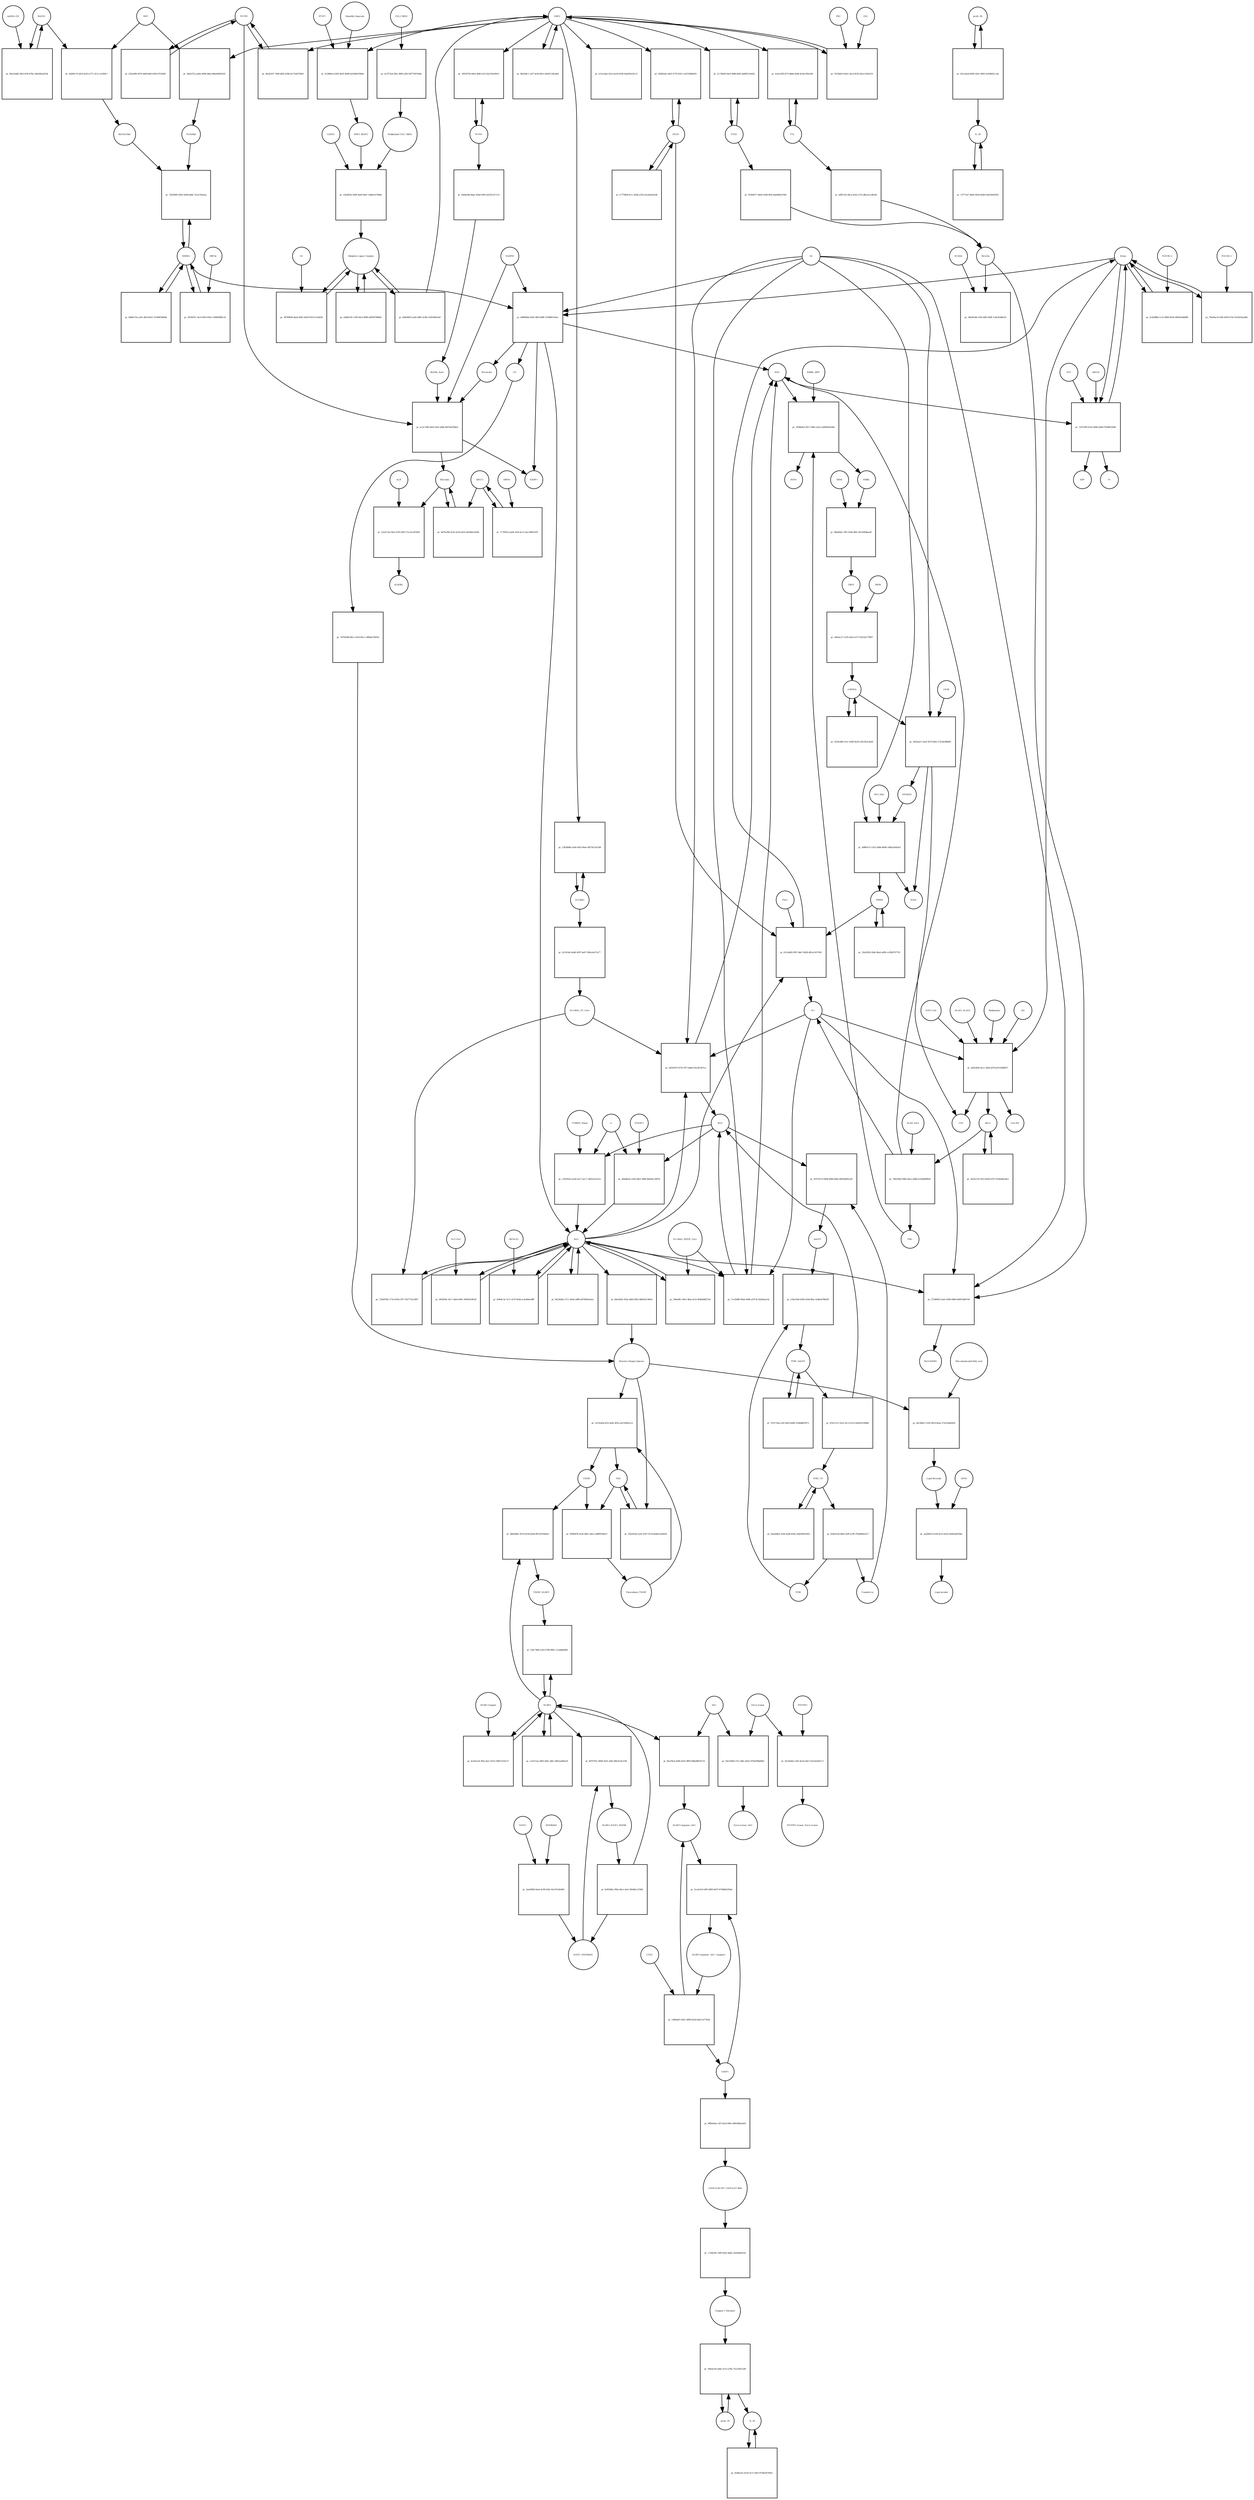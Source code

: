 strict digraph  {
Heme [annotation="urn_miriam_obo.chebi_CHEBI%3A30413", bipartite=0, cls="simple chemical", fontsize=4, label=Heme, shape=circle];
"pr_e88908da-6542-48f3-b98f-1530887e02ec" [annotation="", bipartite=1, cls=process, fontsize=4, label="pr_e88908da-6542-48f3-b98f-1530887e02ec", shape=square];
Biliverdin [annotation="urn_miriam_obo.chebi_CHEBI%3A17033", bipartite=0, cls="simple chemical", fontsize=4, label=Biliverdin, shape=circle];
HMOX1 [annotation="", bipartite=0, cls=macromolecule, fontsize=4, label=HMOX1, shape=circle];
O2 [annotation="urn_miriam_obo.chebi_CHEBI%3A15379", bipartite=0, cls="simple chemical", fontsize=4, label=O2, shape=circle];
NADPH [annotation="urn_miriam_obo.chebi_CHEBI%3A16474", bipartite=0, cls="simple chemical", fontsize=4, label=NADPH, shape=circle];
H2O [annotation="urn_miriam_obo.chebi_CHEBI%3A15377", bipartite=0, cls="simple chemical", fontsize=4, label=H2O, shape=circle];
"Fe2+" [annotation="urn_miriam_obo.chebi_CHEBI%3A29033", bipartite=0, cls="simple chemical", fontsize=4, label="Fe2+", shape=circle];
"NADP+" [annotation="urn_miriam_obo.chebi_CHEBI%3A18009", bipartite=0, cls="simple chemical", fontsize=4, label="NADP+", shape=circle];
CO [annotation="urn_miriam_obo.chebi_CHEBI%3A17245", bipartite=0, cls="simple chemical", fontsize=4, label=CO, shape=circle];
"pr_2c42d8bb-1c55-4849-8556-4f0b43edb886" [annotation="", bipartite=1, cls=process, fontsize=4, label="pr_2c42d8bb-1c55-4849-8556-4f0b43edb886", shape=square];
"FLVCR1-2" [annotation=urn_miriam_uniprot_Q9Y5Y0, bipartite=0, cls=macromolecule, fontsize=4, label="FLVCR1-2", shape=circle];
"pr_ac3c1596-0ab3-4aef-a8db-9f47be0204e4" [annotation="", bipartite=1, cls=process, fontsize=4, label="pr_ac3c1596-0ab3-4aef-a8db-9f47be0204e4", shape=square];
Bilirubin [annotation="urn_miriam_obo.chebi_CHEBI%3A16990", bipartite=0, cls="simple chemical", fontsize=4, label=Bilirubin, shape=circle];
BLVRB [annotation=urn_miriam_uniprot_P30043, bipartite=0, cls=macromolecule, fontsize=4, label=BLVRB, shape=circle];
"BLVRA_Zn2+" [annotation="urn_miriam_obo.chebi_CHEBI%3A29805|urn_miriam_uniprot_P53004", bipartite=0, cls=complex, fontsize=4, label="BLVRA_Zn2+", shape=circle];
"pr_bd79c966-fa7b-4c04-a816-a9f38d1e6266" [annotation="", bipartite=1, cls=process, fontsize=4, label="pr_bd79c966-fa7b-4c04-a816-a9f38d1e6266", shape=square];
ABCC1 [annotation="", bipartite=0, cls=macromolecule, fontsize=4, label=ABCC1, shape=circle];
"pr_224217a6-30c0-4762-8927-f1a7ee307b00" [annotation="", bipartite=1, cls=process, fontsize=4, label="pr_224217a6-30c0-4762-8927-f1a7ee307b00", shape=square];
ALB [annotation=urn_miriam_uniprot_P02768, bipartite=0, cls=macromolecule, fontsize=4, label=ALB, shape=circle];
"ALB/BIL" [annotation="urn_miriam_uniprot_P02768|urn_miriam_obo.chebi_CHEBI%3A16990", bipartite=0, cls=complex, fontsize=4, label="ALB/BIL", shape=circle];
NRF2 [annotation="", bipartite=0, cls=macromolecule, fontsize=4, label=NRF2, shape=circle];
"pr_94eb751a-ab0a-4060-bbfa-b86a904635d3" [annotation="", bipartite=1, cls=process, fontsize=4, label="pr_94eb751a-ab0a-4060-bbfa-b86a904635d3", shape=square];
MAF [annotation=urn_miriam_uniprot_O75444, bipartite=0, cls=macromolecule, fontsize=4, label=MAF, shape=circle];
"Nrf2/Maf" [annotation="", bipartite=0, cls=complex, fontsize=4, label="Nrf2/Maf", shape=circle];
"pr_ba000c74-a814-4e53-a771-411cc1a380c7" [annotation="", bipartite=1, cls=process, fontsize=4, label="pr_ba000c74-a814-4e53-a771-411cc1a380c7", shape=square];
BACH1 [annotation=urn_miriam_uniprot_O14867, bipartite=0, cls=macromolecule, fontsize=4, label=BACH1, shape=circle];
"BACH1/Maf" [annotation="", bipartite=0, cls=complex, fontsize=4, label="BACH1/Maf", shape=circle];
"pr_96e21bdb-33b3-453f-87be-26b186a2d13b" [annotation="", bipartite=1, cls=process, fontsize=4, label="pr_96e21bdb-33b3-453f-87be-26b186a2d13b", shape=square];
"miRNA-155" [annotation=urn_miriam_ncbigene_406947, bipartite=0, cls="nucleic acid feature", fontsize=4, label="miRNA-155", shape=circle];
"pr_7d1856f0-3692-4280-bdd2-7acfe7feefaa" [annotation="", bipartite=1, cls=process, fontsize=4, label="pr_7d1856f0-3692-4280-bdd2-7acfe7feefaa", shape=square];
PRIN9 [annotation="urn_miriam_obo.chebi_CHEBI%3A15430", bipartite=0, cls="simple chemical", fontsize=4, label=PRIN9, shape=circle];
"pr_612cb802-f697-4b47-8d28-dfb1a5417663" [annotation="", bipartite=1, cls=process, fontsize=4, label="pr_612cb802-f697-4b47-8d28-dfb1a5417663", shape=square];
FECH [annotation=urn_miriam_uniprot_P22830, bipartite=0, cls=macromolecule, fontsize=4, label=FECH, shape=circle];
"Pb2+" [annotation="urn_miriam_obo.chebi_CHEBI%3A27889", bipartite=0, cls="simple chemical", fontsize=4, label="Pb2+", shape=circle];
"H+" [annotation="urn_miriam_obo.chebi_CHEBI%3A15378", bipartite=0, cls="simple chemical", fontsize=4, label="H+", shape=circle];
"SUCC-CoA" [annotation="urn_miriam_obo.chebi_CHEBI%3A57292", bipartite=0, cls="simple chemical", fontsize=4, label="SUCC-CoA", shape=circle];
"pr_af0a549e-0a11-428e-bf78-b97e5fb8ff37" [annotation="", bipartite=1, cls=process, fontsize=4, label="pr_af0a549e-0a11-428e-bf78-b97e5fb8ff37", shape=square];
dALA [annotation="urn_miriam_obo.chebi_CHEBI%3A356416", bipartite=0, cls="simple chemical", fontsize=4, label=dALA, shape=circle];
ALAS1_ALAS2 [annotation="urn_miriam_uniprot_P13196|urn_miriam_uniprot_P22557", bipartite=0, cls=complex, fontsize=4, label=ALAS1_ALAS2, shape=circle];
Panhematin [annotation="urn_miriam_obo.chebi_CHEBI%3A50385", bipartite=0, cls="simple chemical", fontsize=4, label=Panhematin, shape=circle];
Gly [annotation="urn_miriam_obo.chebi_CHEBI%3A57305", bipartite=0, cls="simple chemical", fontsize=4, label=Gly, shape=circle];
"CoA-SH" [annotation="urn_miriam_obo.chebi_CHEBI%3A15346", bipartite=0, cls="simple chemical", fontsize=4, label="CoA-SH", shape=circle];
CO2 [annotation="urn_miriam_obo.chebi_CHEBI%3A16526", bipartite=0, cls="simple chemical", fontsize=4, label=CO2, shape=circle];
"pr_4c3884cb-2d45-4e65-8048-b22946470664" [annotation="", bipartite=1, cls=process, fontsize=4, label="pr_4c3884cb-2d45-4e65-8048-b22946470664", shape=square];
KEAP1 [annotation=urn_miriam_uniprot_Q14145, bipartite=0, cls=macromolecule, fontsize=4, label=KEAP1, shape=circle];
NRF2_KEAP1 [annotation="urn_miriam_uniprot_Q14145|urn_miriam_uniprot_Q16236", bipartite=0, cls=complex, fontsize=4, label=NRF2_KEAP1, shape=circle];
"Dimethly fumarate" [annotation="urn_miriam_obo.chebi_CHEBI%3A76004", bipartite=0, cls="simple chemical", fontsize=4, label="Dimethly fumarate", shape=circle];
"Ubiquitin Ligase Complex" [annotation="urn_miriam_uniprot_Q14145|urn_miriam_uniprot_Q15843|urn_miriam_uniprot_Q13618|urn_miriam_uniprot_P62877|urn_miriam_uniprot_Q16236|urn_miriam_uniprot_P0CG48|urn_miriam_pubmed_19940261|urn_miriam_interpro_IPR000608", bipartite=0, cls=complex, fontsize=4, label="Ubiquitin Ligase Complex", shape=circle];
"pr_add59c45-1199-44c0-8969-a8f20f786082" [annotation="", bipartite=1, cls=process, fontsize=4, label="pr_add59c45-1199-44c0-8969-a8f20f786082", shape=square];
"pr_7bb1f0de-00b5-4dca-ab98-a532b969f0af" [annotation="", bipartite=1, cls=process, fontsize=4, label="pr_7bb1f0de-00b5-4dca-ab98-a532b969f0af", shape=square];
PBG [annotation="urn_miriam_obo.chebi_CHEBI%3A58126", bipartite=0, cls="simple chemical", fontsize=4, label=PBG, shape=circle];
"ALAD_Zn2+" [annotation="urn_miriam_uniprot_P13716|urn_miriam_obo.chebi_CHEBI%3A29105", bipartite=0, cls=complex, fontsize=4, label="ALAD_Zn2+", shape=circle];
"pr_2036bda5-0617-490e-a52e-5a660816e00e" [annotation="", bipartite=1, cls=process, fontsize=4, label="pr_2036bda5-0617-490e-a52e-5a660816e00e", shape=square];
HMBL [annotation="urn_miriam_obo.chebi_CHEBI%3A57845", bipartite=0, cls="simple chemical", fontsize=4, label=HMBL, shape=circle];
HMBS_DIPY [annotation="urn_miriam_obo.chebi_CHEBI%3A36319|urn_miriam_uniprot_P08397", bipartite=0, cls=complex, fontsize=4, label=HMBS_DIPY, shape=circle];
"NH4+" [annotation="urn_miriam_obo.chebi_CHEBI%3A28938", bipartite=0, cls="simple chemical", fontsize=4, label="NH4+", shape=circle];
"pr_0b6af64c-7df1-454e-8fb1-067d549bae6f" [annotation="", bipartite=1, cls=process, fontsize=4, label="pr_0b6af64c-7df1-454e-8fb1-067d549bae6f", shape=square];
URO3 [annotation="urn_miriam_obo.chebi_CHEBI%3A15437", bipartite=0, cls="simple chemical", fontsize=4, label=URO3, shape=circle];
UROS [annotation=urn_miriam_uniprot_P10746, bipartite=0, cls=macromolecule, fontsize=4, label=UROS, shape=circle];
"pr_e865ac27-1e93-4ab2-a577-b5232e770f97" [annotation="", bipartite=1, cls=process, fontsize=4, label="pr_e865ac27-1e93-4ab2-a577-b5232e770f97", shape=square];
COPRO3 [annotation="urn_miriam_obo.chebi_CHEBI%3A15439", bipartite=0, cls="simple chemical", fontsize=4, label=COPRO3, shape=circle];
UROD [annotation=urn_miriam_uniprot_P06132, bipartite=0, cls=macromolecule, fontsize=4, label=UROD, shape=circle];
"pr_3b35aee7-4a2f-4576-bfb2-272c8e08bd81" [annotation="", bipartite=1, cls=process, fontsize=4, label="pr_3b35aee7-4a2f-4576-bfb2-272c8e08bd81", shape=square];
PPGEN9 [annotation="urn_miriam_obo.chebi_CHEBI%3A15435", bipartite=0, cls="simple chemical", fontsize=4, label=PPGEN9, shape=circle];
CPOX [annotation=urn_miriam_uniprot_P36551, bipartite=0, cls=macromolecule, fontsize=4, label=CPOX, shape=circle];
H2O2 [annotation="urn_miriam_obo.chebi_CHEBI%3A16240", bipartite=0, cls="simple chemical", fontsize=4, label=H2O2, shape=circle];
"pr_40883e71-a352-4d4b-86d8-164ba3a6b3a5" [annotation="", bipartite=1, cls=process, fontsize=4, label="pr_40883e71-a352-4d4b-86d8-164ba3a6b3a5", shape=square];
PPO_FAD [annotation="urn_miriam_obo.chebi_CHEBI%3A16238|urn_miriam_uniprot_P50336", bipartite=0, cls=complex, fontsize=4, label=PPO_FAD, shape=circle];
"pr_9fa20dc1-1ef7-4cb9-b9c1-b6501138cd6d" [annotation="", bipartite=1, cls=process, fontsize=4, label="pr_9fa20dc1-1ef7-4cb9-b9c1-b6501138cd6d", shape=square];
"pr_3dc0c310-2fc0-4e00-b747-f318a09eede3" [annotation="", bipartite=1, cls="uncertain process", fontsize=4, label="pr_3dc0c310-2fc0-4e00-b747-f318a09eede3", shape=square];
"pr_2550cdd6-51a1-42d0-9a59-c62c822cda45" [annotation="", bipartite=1, cls="uncertain process", fontsize=4, label="pr_2550cdd6-51a1-42d0-9a59-c62c822cda45", shape=square];
"pr_19a28302-fb46-46a0-a800-cc8560707761" [annotation="", bipartite=1, cls="uncertain process", fontsize=4, label="pr_19a28302-fb46-46a0-a800-cc8560707761", shape=square];
"Poly-unsaturated fatty acid" [annotation="urn_miriam_obo.chebi_CHEBI%3A26208", bipartite=0, cls="simple chemical", fontsize=4, label="Poly-unsaturated fatty acid", shape=circle];
"pr_a8c586a7-e102-4810-8eae-27a51da85854" [annotation="", bipartite=1, cls=process, fontsize=4, label="pr_a8c586a7-e102-4810-8eae-27a51da85854", shape=square];
"Lipid Peroxide" [annotation="urn_miriam_obo.chebi_CHEBI%3A61051", bipartite=0, cls="simple chemical", fontsize=4, label="Lipid Peroxide", shape=circle];
"Reactive Oxygen Species" [annotation="urn_miriam_obo.chebi_CHEBI%3A26523", bipartite=0, cls="simple chemical", fontsize=4, label="Reactive Oxygen Species", shape=circle];
"pr_37280902-5ad1-4368-8488-640f10d407e9" [annotation="", bipartite=1, cls=process, fontsize=4, label="pr_37280902-5ad1-4368-8488-640f10d407e9", shape=square];
"Fe(3+)O(OH)" [annotation="urn_miriam_obo.chebi_CHEBI%3A78619", bipartite=0, cls="simple chemical", fontsize=4, label="Fe(3+)O(OH)", shape=circle];
Ferritin [annotation=urn_miriam_uniprot_P02794, bipartite=0, cls=complex, fontsize=4, label=Ferritin, shape=circle];
"pr_7336d708-c77d-4158-a787-7b57719c2847" [annotation="", bipartite=1, cls=process, fontsize=4, label="pr_7336d708-c77d-4158-a787-7b57719c2847", shape=square];
"SLC40A1_CP_Cu2+" [annotation="urn_miriam_uniprot_P00450|urn_miriam_uniprot_Q9NP59|urn_miriam_obo.chebi_CHEBI%3A29036", bipartite=0, cls=complex, fontsize=4, label="SLC40A1_CP_Cu2+", shape=circle];
"pr_5d503079-475f-47f7-bbb9-932cffc607ce" [annotation="", bipartite=1, cls=process, fontsize=4, label="pr_5d503079-475f-47f7-bbb9-932cffc607ce", shape=square];
"Fe3+" [annotation="urn_miriam_obo.chebi_CHEBI%3A29034", bipartite=0, cls="simple chemical", fontsize=4, label="Fe3+", shape=circle];
SLC40A1 [annotation=urn_miriam_ncbigene_30061, bipartite=0, cls="nucleic acid feature", fontsize=4, label=SLC40A1, shape=circle];
"pr_1283db80-c8a8-4543-90ae-9027811d1248" [annotation="", bipartite=1, cls=process, fontsize=4, label="pr_1283db80-c8a8-4543-90ae-9027811d1248", shape=square];
FTH1 [annotation=urn_miriam_ncbigene_2495, bipartite=0, cls="nucleic acid feature", fontsize=4, label=FTH1, shape=circle];
"pr_2c736b50-fdc0-4f88-bf45-ebd0f3c5e62b" [annotation="", bipartite=1, cls=process, fontsize=4, label="pr_2c736b50-fdc0-4f88-bf45-ebd0f3c5e62b", shape=square];
FTL [annotation=urn_miriam_ncbigene_2512, bipartite=0, cls="nucleic acid feature", fontsize=4, label=FTL, shape=circle];
"pr_4cb1229f-ef73-4bb8-9adb-4c9ac50bc901" [annotation="", bipartite=1, cls=process, fontsize=4, label="pr_4cb1229f-ef73-4bb8-9adb-4c9ac50bc901", shape=square];
"pr_97644977-d644-4348-962f-8ab9d83cf59b" [annotation="", bipartite=1, cls=process, fontsize=4, label="pr_97644977-d644-4348-962f-8ab9d83cf59b", shape=square];
"pr_af8f1142-46ca-4e92-a753-d8e1accd6c8b" [annotation="", bipartite=1, cls=process, fontsize=4, label="pr_af8f1142-46ca-4e92-a753-d8e1accd6c8b", shape=square];
"pr_28283edc-dd1f-4779-8191-cb351f8d6918" [annotation="", bipartite=1, cls=process, fontsize=4, label="pr_28283edc-dd1f-4779-8191-cb351f8d6918", shape=square];
"pr_e777666f-fccc-443b-a350-9ca2defe61db" [annotation="", bipartite=1, cls=process, fontsize=4, label="pr_e777666f-fccc-443b-a350-9ca2defe61db", shape=square];
"pr_bd00e73a-a301-461d-8ef1-527bbf54084d" [annotation="", bipartite=1, cls=process, fontsize=4, label="pr_bd00e73a-a301-461d-8ef1-527bbf54084d", shape=square];
BLVRA [annotation=urn_miriam_ncbigene_644, bipartite=0, cls="nucleic acid feature", fontsize=4, label=BLVRA, shape=circle];
"pr_18559756-d45a-4fd9-a313-62a7feef0011" [annotation="", bipartite=1, cls=process, fontsize=4, label="pr_18559756-d45a-4fd9-a313-62a7feef0011", shape=square];
"pr_46cbf107-76d9-482f-a39b-b117e0d75b05" [annotation="", bipartite=1, cls=process, fontsize=4, label="pr_46cbf107-76d9-482f-a39b-b117e0d75b05", shape=square];
"pr_f22ae9f6-4974-4469-8bc9-6f411f51f440" [annotation="", bipartite=1, cls=process, fontsize=4, label="pr_f22ae9f6-4974-4469-8bc9-6f411f51f440", shape=square];
"pr_f2bde04b-8dae-424d-95f6-a0535c417115" [annotation="", bipartite=1, cls=process, fontsize=4, label="pr_f2bde04b-8dae-424d-95f6-a0535c417115", shape=square];
"pr_411410af-4ed6-4587-be07-90dce0a71a77" [annotation="", bipartite=1, cls=process, fontsize=4, label="pr_411410af-4ed6-4587-be07-90dce0a71a77", shape=square];
"pr_34a99cd8-c059-4df2-94df-7cde343db216" [annotation="", bipartite=1, cls=process, fontsize=4, label="pr_34a99cd8-c059-4df2-94df-7cde343db216", shape=square];
NCOA4 [annotation=urn_miriam_uniprot_Q13772, bipartite=0, cls=macromolecule, fontsize=4, label=NCOA4, shape=circle];
"pr_c545933a-a5ab-4e17-aec7-c4b5ec61e51e" [annotation="", bipartite=1, cls=process, fontsize=4, label="pr_c545933a-a5ab-4e17-aec7-c4b5ec61e51e", shape=square];
CYBRD1_Heme [annotation="urn_miriam_uniprot_Q53TN4|urn_miriam_obo.chebi_CHEBI%3A30413", bipartite=0, cls=complex, fontsize=4, label=CYBRD1_Heme, shape=circle];
"e-" [annotation="urn_miriam_obo.chebi_CHEBI%3A10545", bipartite=0, cls="simple chemical", fontsize=4, label="e-", shape=circle];
"pr_5003f38c-42c7-4be0-b9fc-34991b18f1bf" [annotation="", bipartite=1, cls=process, fontsize=4, label="pr_5003f38c-42c7-4be0-b9fc-34991b18f1bf", shape=square];
SLC11A2 [annotation=urn_miriam_uniprot_P49281, bipartite=0, cls=macromolecule, fontsize=4, label=SLC11A2, shape=circle];
"pr_ae2b8552-b149-4ce5-bcfd-a9a82a8d7bbe" [annotation="", bipartite=1, cls=process, fontsize=4, label="pr_ae2b8552-b149-4ce5-bcfd-a9a82a8d7bbe", shape=square];
"Lipid alcohol" [annotation="urn_miriam_obo.chebi_CHEBI%3A24026", bipartite=0, cls="simple chemical", fontsize=4, label="Lipid alcohol", shape=circle];
GPX4 [annotation=urn_miriam_uniprot_P36969, bipartite=0, cls=macromolecule, fontsize=4, label=GPX4, shape=circle];
"pr_5876d7fc-16c4-4910-85d1-52966008fc24" [annotation="", bipartite=1, cls=process, fontsize=4, label="pr_5876d7fc-16c4-4910-85d1-52966008fc24", shape=square];
ORF3a [annotation="urn_miriam_uniprot_P0DTC3|urn_miriam_taxonomy_2697049", bipartite=0, cls=macromolecule, fontsize=4, label=ORF3a, shape=circle];
"pr_fdee62b2-502a-4dd3-8f42-08b5b3c39fa4" [annotation="", bipartite=1, cls=process, fontsize=4, label="pr_fdee62b2-502a-4dd3-8f42-08b5b3c39fa4", shape=square];
"pr_7c79591a-ba9e-4c6f-8cc5-6ac19897ef5f" [annotation="", bipartite=1, cls=process, fontsize=4, label="pr_7c79591a-ba9e-4c6f-8cc5-6ac19897ef5f", shape=square];
ORF9c [annotation=urn_miriam_taxonomy_2697049, bipartite=0, cls=macromolecule, fontsize=4, label=ORF9c, shape=circle];
CUL3_RBX1 [annotation="urn_miriam_uniprot_Q13618|urn_miriam_uniprot_P62877", bipartite=0, cls=complex, fontsize=4, label=CUL3_RBX1, shape=circle];
"pr_2a7f72e4-2f0c-49f8-a2fb-2f077007e0b4" [annotation="", bipartite=1, cls=process, fontsize=4, label="pr_2a7f72e4-2f0c-49f8-a2fb-2f077007e0b4", shape=square];
"Neddylated CUL3_RBX1" [annotation="urn_miriam_uniprot_Q15843|urn_miriam_uniprot_Q13618|urn_miriam_uniprot_P62877", bipartite=0, cls=complex, fontsize=4, label="Neddylated CUL3_RBX1", shape=circle];
"pr_e51e1dab-331e-4a34-b538-54a093e24115" [annotation="", bipartite=1, cls=process, fontsize=4, label="pr_e51e1dab-331e-4a34-b538-54a093e24115", shape=square];
"pr_e5b26f3a-2499-4e00-9ba7-c8b0e1479d6b" [annotation="", bipartite=1, cls=process, fontsize=4, label="pr_e5b26f3a-2499-4e00-9ba7-c8b0e1479d6b", shape=square];
CAND1 [annotation=urn_miriam_uniprot_Q86VP6, bipartite=0, cls=macromolecule, fontsize=4, label=CAND1, shape=circle];
E2 [annotation=urn_miriam_interpro_IPR000608, bipartite=0, cls=macromolecule, fontsize=4, label=E2, shape=circle];
"pr_38789b04-daa6-4061-b429-935131cb363b" [annotation="", bipartite=1, cls=process, fontsize=4, label="pr_38789b04-daa6-4061-b429-935131cb363b", shape=square];
"pr_5510b9c9-4d1e-42c4-9532-fde1c5024333" [annotation="", bipartite=1, cls=process, fontsize=4, label="pr_5510b9c9-4d1e-42c4-9532-fde1c5024333", shape=square];
PKC [annotation="urn_miriam_pubmed_12198130|urn_miriam_interpro_IPR012233", bipartite=0, cls=macromolecule, fontsize=4, label=PKC, shape=circle];
CK2 [annotation="", bipartite=0, cls=macromolecule, fontsize=4, label=CK2, shape=circle];
"pr_76a83ac9-e290-4502-b7af-3254203aad0b" [annotation="", bipartite=1, cls=process, fontsize=4, label="pr_76a83ac9-e290-4502-b7af-3254203aad0b", shape=square];
"FLVCR1-1" [annotation=urn_miriam_uniprot_Q9Y5Y0, bipartite=0, cls=macromolecule, fontsize=4, label="FLVCR1-1", shape=circle];
"pr_72f374f9-0142-4946-b5d0-f7d5dff22640" [annotation="", bipartite=1, cls=process, fontsize=4, label="pr_72f374f9-0142-4946-b5d0-f7d5dff22640", shape=square];
ABCG2 [annotation=urn_miriam_uniprot_Q9UNQ0, bipartite=0, cls="macromolecule multimer", fontsize=4, label=ABCG2, shape=circle];
ATP [annotation="urn_miriam_obo.chebi_CHEBI%3A30616", bipartite=0, cls="simple chemical", fontsize=4, label=ATP, shape=circle];
Pi [annotation="urn_miriam_obo.chebi_CHEBI%3A18367", bipartite=0, cls="simple chemical", fontsize=4, label=Pi, shape=circle];
ADP [annotation="urn_miriam_obo.chebi_CHEBI%3A456216", bipartite=0, cls="simple chemical", fontsize=4, label=ADP, shape=circle];
"pr_590a4ffc-99e1-48ae-bcf3-404b288d73ef" [annotation="", bipartite=1, cls=process, fontsize=4, label="pr_590a4ffc-99e1-48ae-bcf3-404b288d73ef", shape=square];
"SLC40A1_HEPH_Cu2+" [annotation="urn_miriam_uniprot_Q9BQS7|urn_miriam_uniprot_Q9NP59|urn_miriam_obo.chebi_CHEBI%3A28694", bipartite=0, cls=complex, fontsize=4, label="SLC40A1_HEPH_Cu2+", shape=circle];
"pr_7cc8368f-00a6-4948-a47f-8c342d3eac9a" [annotation="", bipartite=1, cls=process, fontsize=4, label="pr_7cc8368f-00a6-4948-a47f-8c342d3eac9a", shape=square];
"pr_83370c53-049d-4966-b66a-00934d29ce61" [annotation="", bipartite=1, cls=process, fontsize=4, label="pr_83370c53-049d-4966-b66a-00934d29ce61", shape=square];
Transferrin [annotation=urn_miriam_uniprot_P02787, bipartite=0, cls=macromolecule, fontsize=4, label=Transferrin, shape=circle];
holoTF [annotation="urn_miriam_uniprot_P02787|urn_miriam_obo.chebi_CHEBI%3A29034", bipartite=0, cls=complex, fontsize=4, label=holoTF, shape=circle];
TFRC [annotation=urn_miriam_uniprot_P02786, bipartite=0, cls="macromolecule multimer", fontsize=4, label=TFRC, shape=circle];
"pr_c54a7eb8-4540-41b9-8fee-5e86a478b505" [annotation="", bipartite=1, cls=process, fontsize=4, label="pr_c54a7eb8-4540-41b9-8fee-5e86a478b505", shape=square];
TFRC_holoTF [annotation="urn_miriam_uniprot_P02787|urn_miriam_obo.chebi_CHEBI%3A29034|urn_miriam_uniprot_P02786", bipartite=0, cls=complex, fontsize=4, label=TFRC_holoTF, shape=circle];
"pr_7d7e754e-e32f-4b16-b489-103bd8fd7873" [annotation="", bipartite=1, cls=process, fontsize=4, label="pr_7d7e754e-e32f-4b16-b489-103bd8fd7873", shape=square];
"pr_d701c513-1b1e-41c3-b7e2-b56a95109d80" [annotation="", bipartite=1, cls=process, fontsize=4, label="pr_d701c513-1b1e-41c3-b7e2-b56a95109d80", shape=square];
TFRC_TF [annotation="urn_miriam_uniprot_P02787|urn_miriam_uniprot_P02786", bipartite=0, cls=complex, fontsize=4, label=TFRC_TF, shape=circle];
"pr_4d5dbe2e-e5d2-46e1-98f6-6d45fac34978" [annotation="", bipartite=1, cls=process, fontsize=4, label="pr_4d5dbe2e-e5d2-46e1-98f6-6d45fac34978", shape=square];
STEAP3 [annotation=urn_miriam_uniprot_Q658P3, bipartite=0, cls=macromolecule, fontsize=4, label=STEAP3, shape=circle];
"pr_f6494c3e-7a7c-437f-9e0d-ac4a4b4c68ff" [annotation="", bipartite=1, cls=process, fontsize=4, label="pr_f6494c3e-7a7c-437f-9e0d-ac4a4b4c68ff", shape=square];
MCOLN1 [annotation=urn_miriam_uniprot_Q9GZU1, bipartite=0, cls=macromolecule, fontsize=4, label=MCOLN1, shape=circle];
"pr_8612b5be-2711-4b26-a689-d4760f4ee6ea" [annotation="", bipartite=1, cls=process, fontsize=4, label="pr_8612b5be-2711-4b26-a689-d4760f4ee6ea", shape=square];
"pr_6aeeb8b2-2c66-4a48-818e-2ab0304c0563" [annotation="", bipartite=1, cls=process, fontsize=4, label="pr_6aeeb8b2-2c66-4a48-818e-2ab0304c0563", shape=square];
"pr_83e61e2b-84e4-42ff-ac99-378a869e5a17" [annotation="", bipartite=1, cls=process, fontsize=4, label="pr_83e61e2b-84e4-42ff-ac99-378a869e5a17", shape=square];
"pr_40de9835-ead5-4881-bc8b-c83f166b16ef" [annotation="", bipartite=1, cls=process, fontsize=4, label="pr_40de9835-ead5-4881-bc8b-c83f166b16ef", shape=square];
Thioredoxin_TXNIP [annotation="urn_miriam_uniprot_P10599|urn_miriam_uniprot_Q9H3M7", bipartite=0, cls=complex, fontsize=4, label=Thioredoxin_TXNIP, shape=circle];
"pr_cb742a0d-af53-4edc-8f3e-ed152f40cec5" [annotation="", bipartite=1, cls=process, fontsize=4, label="pr_cb742a0d-af53-4edc-8f3e-ed152f40cec5", shape=square];
TXNIP [annotation=urn_miriam_uniprot_Q9H3M7, bipartite=0, cls=macromolecule, fontsize=4, label=TXNIP, shape=circle];
TXN [annotation=urn_miriam_uniprot_P10599, bipartite=0, cls=macromolecule, fontsize=4, label=TXN, shape=circle];
NLRP3 [annotation=urn_miriam_uniprot_Q96P20, bipartite=0, cls=macromolecule, fontsize=4, label=NLRP3, shape=circle];
"pr_dcd33ca4-3f4e-4ee1-8315-30bf7cb1bc17" [annotation="", bipartite=1, cls=process, fontsize=4, label="pr_dcd33ca4-3f4e-4ee1-8315-30bf7cb1bc17", shape=square];
"Nf-KB Complex" [annotation="urn_miriam_uniprot_P19838|urn_miriam_uniprot_Q04206|urn_miriam_uniprot_Q00653", bipartite=0, cls=complex, fontsize=4, label="Nf-KB Complex", shape=circle];
"pr_ca5511ae-4063-4dfc-a8fe-3d02aad85e20" [annotation="", bipartite=1, cls=process, fontsize=4, label="pr_ca5511ae-4063-4dfc-a8fe-3d02aad85e20", shape=square];
"pr_52e925ab-2a3e-4187-9118-bebb2ca85620" [annotation="", bipartite=1, cls=process, fontsize=4, label="pr_52e925ab-2a3e-4187-9118-bebb2ca85620", shape=square];
"pr_856f847b-4c9e-4b0c-ade1-a94ff059da1f" [annotation="", bipartite=1, cls=process, fontsize=4, label="pr_856f847b-4c9e-4b0c-ade1-a94ff059da1f", shape=square];
HSP90AB1 [annotation=urn_miriam_uniprot_P08238, bipartite=0, cls=macromolecule, fontsize=4, label=HSP90AB1, shape=circle];
"pr_2ae4f484-0aa6-4c09-b34c-62cd7e2b3d0c" [annotation="", bipartite=1, cls=process, fontsize=4, label="pr_2ae4f484-0aa6-4c09-b34c-62cd7e2b3d0c", shape=square];
SUGT1 [annotation=urn_miriam_uniprot_Q9Y2Z0, bipartite=0, cls=macromolecule, fontsize=4, label=SUGT1, shape=circle];
SUGT1_HSP90AB1 [annotation="urn_miriam_uniprot_P08238|urn_miriam_uniprot_Q9Y2Z0", bipartite=0, cls=complex, fontsize=4, label=SUGT1_HSP90AB1, shape=circle];
"pr_897f705c-0609-42d1-af8e-9bb14c4e37df" [annotation="", bipartite=1, cls=process, fontsize=4, label="pr_897f705c-0609-42d1-af8e-9bb14c4e37df", shape=square];
NLRP3_SUGT1_HSP90 [annotation="urn_miriam_uniprot_P08238|urn_miriam_uniprot_Q96P20|urn_miriam_uniprot_Q9Y2Z0", bipartite=0, cls=complex, fontsize=4, label=NLRP3_SUGT1_HSP90, shape=circle];
"pr_080a9bdc-957d-4534-be44-8f51419340a4" [annotation="", bipartite=1, cls=process, fontsize=4, label="pr_080a9bdc-957d-4534-be44-8f51419340a4", shape=square];
TXNIP_NLRP3 [annotation="urn_miriam_uniprot_Q9H3M7|urn_miriam_uniprot_Q96P20", bipartite=0, cls=complex, fontsize=4, label=TXNIP_NLRP3, shape=circle];
"pr_f0a35fa4-d584-4e01-8f09-d08ed801617d" [annotation="", bipartite=1, cls=process, fontsize=4, label="pr_f0a35fa4-d584-4e01-8f09-d08ed801617d", shape=square];
ASC [annotation=urn_miriam_uniprot_Q9ULZ3, bipartite=0, cls=macromolecule, fontsize=4, label=ASC, shape=circle];
"NLRP3 oligomer_ASC" [annotation="urn_miriam_uniprot_Q9ULZ3|urn_miriam_obo.chebi_CHEBI%3A36080", bipartite=0, cls=complex, fontsize=4, label="NLRP3 oligomer_ASC", shape=circle];
"pr_3ca2cbc9-eff6-4660-9e87-674468a505da" [annotation="", bipartite=1, cls=process, fontsize=4, label="pr_3ca2cbc9-eff6-4660-9e87-674468a505da", shape=square];
CASP1 [annotation=urn_miriam_uniprot_P29466, bipartite=0, cls=macromolecule, fontsize=4, label=CASP1, shape=circle];
"NLRP3 oligomer_ASC_Caspase1" [annotation="urn_miriam_uniprot_P29466|urn_miriam_uniprot_Q9ULZ3", bipartite=0, cls=complex, fontsize=4, label="NLRP3 oligomer_ASC_Caspase1", shape=circle];
"pr_50c03d49-37e1-4bfc-bb22-070dc80b60bd" [annotation="", bipartite=1, cls=process, fontsize=4, label="pr_50c03d49-37e1-4bfc-bb22-070dc80b60bd", shape=square];
"Pyrin trimer" [annotation=urn_miriam_uniprot_O15553, bipartite=0, cls=complex, fontsize=4, label="Pyrin trimer", shape=circle];
"Pyrin trimer_ASC" [annotation="urn_miriam_uniprot_O15553|urn_miriam_uniprot_Q9ULZ3", bipartite=0, cls=complex, fontsize=4, label="Pyrin trimer_ASC", shape=circle];
"pr_62c9eb6e-c642-4e18-a9e7-b22e416d11c7" [annotation="", bipartite=1, cls=process, fontsize=4, label="pr_62c9eb6e-c642-4e18-a9e7-b22e416d11c7", shape=square];
PSTPIP1 [annotation=urn_miriam_uniprot_O43586, bipartite=0, cls="macromolecule multimer", fontsize=4, label=PSTPIP1, shape=circle];
"PSTPIP1 trimer_Pyrin trimer" [annotation="urn_miriam_uniprot_O15553|urn_miriam_uniprot_O43586", bipartite=0, cls=complex, fontsize=4, label="PSTPIP1 trimer_Pyrin trimer", shape=circle];
"pr_c80fa0d7-0441-4099-b25d-b64c5cf7183b" [annotation="", bipartite=1, cls=process, fontsize=4, label="pr_c80fa0d7-0441-4099-b25d-b64c5cf7183b", shape=square];
CTSG [annotation=urn_miriam_uniprot_P08311, bipartite=0, cls=macromolecule, fontsize=4, label=CTSG, shape=circle];
"pr_98f0eb4a-c2f3-45cb-90b1-db65dfbae4e8" [annotation="", bipartite=1, cls=process, fontsize=4, label="pr_98f0eb4a-c2f3-45cb-90b1-db65dfbae4e8", shape=square];
"CASP1(120-197)_CASP1(317-404)" [annotation=urn_miriam_uniprot_P29466, bipartite=0, cls=complex, fontsize=4, label="CASP1(120-197)_CASP1(317-404)", shape=circle];
"pr_c72de581-16f0-445e-bbda-1b22bfd0e55f" [annotation="", bipartite=1, cls=process, fontsize=4, label="pr_c72de581-16f0-445e-bbda-1b22bfd0e55f", shape=square];
"Caspase-1 Tetramer" [annotation=urn_miriam_uniprot_P29466, bipartite=0, cls="complex multimer", fontsize=4, label="Caspase-1 Tetramer", shape=circle];
"proIL-1B" [annotation=urn_miriam_uniprot_P01584, bipartite=0, cls=macromolecule, fontsize=4, label="proIL-1B", shape=circle];
"pr_261ceb2d-4065-420c-9693-5e9384f1ccda" [annotation="", bipartite=1, cls=process, fontsize=4, label="pr_261ceb2d-4065-420c-9693-5e9384f1ccda", shape=square];
"IL-1B" [annotation=urn_miriam_uniprot_P01584, bipartite=0, cls=macromolecule, fontsize=4, label="IL-1B", shape=circle];
"pr_13777af7-d6d5-4504-9e68-f30a5645d595" [annotation="", bipartite=1, cls="omitted process", fontsize=4, label="pr_13777af7-d6d5-4504-9e68-f30a5645d595", shape=square];
"pr_530c740b-12b3-4786-86ff-c11addbe8ff4" [annotation="", bipartite=1, cls=process, fontsize=4, label="pr_530c740b-12b3-4786-86ff-c11addbe8ff4", shape=square];
"proIL-18" [annotation=urn_miriam_uniprot_Q14116, bipartite=0, cls=macromolecule, fontsize=4, label="proIL-18", shape=circle];
"pr_59b1bc93-a66e-47cf-a19b-77a2169152df" [annotation="", bipartite=1, cls=process, fontsize=4, label="pr_59b1bc93-a66e-47cf-a19b-77a2169152df", shape=square];
"IL-18" [annotation=urn_miriam_uniprot_Q14116, bipartite=0, cls=macromolecule, fontsize=4, label="IL-18", shape=circle];
"pr_0edfea3e-5e54-417c-9ef2-8758e367692c" [annotation="", bipartite=1, cls="omitted process", fontsize=4, label="pr_0edfea3e-5e54-417c-9ef2-8758e367692c", shape=square];
"pr_7d794389-881c-4318-90c1-c889de72891b" [annotation="", bipartite=1, cls=process, fontsize=4, label="pr_7d794389-881c-4318-90c1-c889de72891b", shape=square];
"pr_fe818d0a-39da-4bce-afa2-29eb8ec219d4" [annotation="", bipartite=1, cls=process, fontsize=4, label="pr_fe818d0a-39da-4bce-afa2-29eb8ec219d4", shape=square];
Heme -> "pr_e88908da-6542-48f3-b98f-1530887e02ec"  [annotation="", interaction_type=consumption];
Heme -> "pr_2c42d8bb-1c55-4849-8556-4f0b43edb886"  [annotation="", interaction_type=consumption];
Heme -> "pr_af0a549e-0a11-428e-bf78-b97e5fb8ff37"  [annotation=urn_miriam_pubmed_25446301, interaction_type=inhibition];
Heme -> "pr_76a83ac9-e290-4502-b7af-3254203aad0b"  [annotation="", interaction_type=consumption];
Heme -> "pr_72f374f9-0142-4946-b5d0-f7d5dff22640"  [annotation="", interaction_type=consumption];
"pr_e88908da-6542-48f3-b98f-1530887e02ec" -> Biliverdin  [annotation="", interaction_type=production];
"pr_e88908da-6542-48f3-b98f-1530887e02ec" -> H2O  [annotation="", interaction_type=production];
"pr_e88908da-6542-48f3-b98f-1530887e02ec" -> "Fe2+"  [annotation="", interaction_type=production];
"pr_e88908da-6542-48f3-b98f-1530887e02ec" -> "NADP+"  [annotation="", interaction_type=production];
"pr_e88908da-6542-48f3-b98f-1530887e02ec" -> CO  [annotation="", interaction_type=production];
Biliverdin -> "pr_ac3c1596-0ab3-4aef-a8db-9f47be0204e4"  [annotation="", interaction_type=consumption];
HMOX1 -> "pr_e88908da-6542-48f3-b98f-1530887e02ec"  [annotation="", interaction_type=catalysis];
HMOX1 -> "pr_7d1856f0-3692-4280-bdd2-7acfe7feefaa"  [annotation="", interaction_type=consumption];
HMOX1 -> "pr_bd00e73a-a301-461d-8ef1-527bbf54084d"  [annotation="", interaction_type=consumption];
HMOX1 -> "pr_5876d7fc-16c4-4910-85d1-52966008fc24"  [annotation="", interaction_type=consumption];
O2 -> "pr_e88908da-6542-48f3-b98f-1530887e02ec"  [annotation="", interaction_type=consumption];
O2 -> "pr_3b35aee7-4a2f-4576-bfb2-272c8e08bd81"  [annotation="", interaction_type=consumption];
O2 -> "pr_40883e71-a352-4d4b-86d8-164ba3a6b3a5"  [annotation="", interaction_type=consumption];
O2 -> "pr_37280902-5ad1-4368-8488-640f10d407e9"  [annotation="", interaction_type=consumption];
O2 -> "pr_5d503079-475f-47f7-bbb9-932cffc607ce"  [annotation="", interaction_type=consumption];
O2 -> "pr_7cc8368f-00a6-4948-a47f-8c342d3eac9a"  [annotation="", interaction_type=consumption];
NADPH -> "pr_e88908da-6542-48f3-b98f-1530887e02ec"  [annotation="", interaction_type=consumption];
NADPH -> "pr_ac3c1596-0ab3-4aef-a8db-9f47be0204e4"  [annotation="", interaction_type=consumption];
H2O -> "pr_2036bda5-0617-490e-a52e-5a660816e00e"  [annotation="", interaction_type=consumption];
H2O -> "pr_72f374f9-0142-4946-b5d0-f7d5dff22640"  [annotation="", interaction_type=consumption];
"Fe2+" -> "pr_612cb802-f697-4b47-8d28-dfb1a5417663"  [annotation="", interaction_type=consumption];
"Fe2+" -> "pr_37280902-5ad1-4368-8488-640f10d407e9"  [annotation="", interaction_type=consumption];
"Fe2+" -> "pr_7336d708-c77d-4158-a787-7b57719c2847"  [annotation="", interaction_type=consumption];
"Fe2+" -> "pr_5d503079-475f-47f7-bbb9-932cffc607ce"  [annotation="", interaction_type=consumption];
"Fe2+" -> "pr_5003f38c-42c7-4be0-b9fc-34991b18f1bf"  [annotation="", interaction_type=consumption];
"Fe2+" -> "pr_fdee62b2-502a-4dd3-8f42-08b5b3c39fa4"  [annotation="urn_miriam_pubmed_26794443|urn_miriam_pubmed_30692038", interaction_type=catalysis];
"Fe2+" -> "pr_590a4ffc-99e1-48ae-bcf3-404b288d73ef"  [annotation="", interaction_type=consumption];
"Fe2+" -> "pr_7cc8368f-00a6-4948-a47f-8c342d3eac9a"  [annotation="", interaction_type=consumption];
"Fe2+" -> "pr_f6494c3e-7a7c-437f-9e0d-ac4a4b4c68ff"  [annotation="", interaction_type=consumption];
"Fe2+" -> "pr_8612b5be-2711-4b26-a689-d4760f4ee6ea"  [annotation="", interaction_type=consumption];
CO -> "pr_7d794389-881c-4318-90c1-c889de72891b"  [annotation="urn_miriam_pubmed_28356568|urn_miriam_pubmed_25770182", interaction_type=inhibition];
"pr_2c42d8bb-1c55-4849-8556-4f0b43edb886" -> Heme  [annotation="", interaction_type=production];
"FLVCR1-2" -> "pr_2c42d8bb-1c55-4849-8556-4f0b43edb886"  [annotation="", interaction_type=catalysis];
"pr_ac3c1596-0ab3-4aef-a8db-9f47be0204e4" -> Bilirubin  [annotation="", interaction_type=production];
"pr_ac3c1596-0ab3-4aef-a8db-9f47be0204e4" -> "NADP+"  [annotation="", interaction_type=production];
Bilirubin -> "pr_bd79c966-fa7b-4c04-a816-a9f38d1e6266"  [annotation="", interaction_type=consumption];
Bilirubin -> "pr_224217a6-30c0-4762-8927-f1a7ee307b00"  [annotation="", interaction_type=consumption];
BLVRB -> "pr_ac3c1596-0ab3-4aef-a8db-9f47be0204e4"  [annotation="", interaction_type=catalysis];
BLVRB -> "pr_46cbf107-76d9-482f-a39b-b117e0d75b05"  [annotation="", interaction_type=consumption];
BLVRB -> "pr_f22ae9f6-4974-4469-8bc9-6f411f51f440"  [annotation="", interaction_type=consumption];
"BLVRA_Zn2+" -> "pr_ac3c1596-0ab3-4aef-a8db-9f47be0204e4"  [annotation="", interaction_type=catalysis];
"pr_bd79c966-fa7b-4c04-a816-a9f38d1e6266" -> Bilirubin  [annotation="", interaction_type=production];
ABCC1 -> "pr_bd79c966-fa7b-4c04-a816-a9f38d1e6266"  [annotation="", interaction_type=catalysis];
ABCC1 -> "pr_7c79591a-ba9e-4c6f-8cc5-6ac19897ef5f"  [annotation="", interaction_type=consumption];
"pr_224217a6-30c0-4762-8927-f1a7ee307b00" -> "ALB/BIL"  [annotation="", interaction_type=production];
ALB -> "pr_224217a6-30c0-4762-8927-f1a7ee307b00"  [annotation="", interaction_type=consumption];
NRF2 -> "pr_94eb751a-ab0a-4060-bbfa-b86a904635d3"  [annotation="", interaction_type=consumption];
NRF2 -> "pr_4c3884cb-2d45-4e65-8048-b22946470664"  [annotation="", interaction_type=consumption];
NRF2 -> "pr_9fa20dc1-1ef7-4cb9-b9c1-b6501138cd6d"  [annotation="", interaction_type=consumption];
NRF2 -> "pr_1283db80-c8a8-4543-90ae-9027811d1248"  [annotation=urn_miriam_pubmed_30692038, interaction_type=catalysis];
NRF2 -> "pr_2c736b50-fdc0-4f88-bf45-ebd0f3c5e62b"  [annotation=urn_miriam_pubmed_30692038, interaction_type=catalysis];
NRF2 -> "pr_4cb1229f-ef73-4bb8-9adb-4c9ac50bc901"  [annotation=urn_miriam_pubmed_30692038, interaction_type=catalysis];
NRF2 -> "pr_28283edc-dd1f-4779-8191-cb351f8d6918"  [annotation="urn_miriam_pubmed_30692038|urn_miriam_pubmed_23766848", interaction_type=catalysis];
NRF2 -> "pr_18559756-d45a-4fd9-a313-62a7feef0011"  [annotation=urn_miriam_pubmed_30692038, interaction_type=catalysis];
NRF2 -> "pr_46cbf107-76d9-482f-a39b-b117e0d75b05"  [annotation=urn_miriam_pubmed_30692038, interaction_type=catalysis];
NRF2 -> "pr_e51e1dab-331e-4a34-b538-54a093e24115"  [annotation="", interaction_type=consumption];
NRF2 -> "pr_5510b9c9-4d1e-42c4-9532-fde1c5024333"  [annotation="", interaction_type=consumption];
"pr_94eb751a-ab0a-4060-bbfa-b86a904635d3" -> "Nrf2/Maf"  [annotation="", interaction_type=production];
MAF -> "pr_94eb751a-ab0a-4060-bbfa-b86a904635d3"  [annotation="", interaction_type=consumption];
MAF -> "pr_ba000c74-a814-4e53-a771-411cc1a380c7"  [annotation="", interaction_type=consumption];
"Nrf2/Maf" -> "pr_7d1856f0-3692-4280-bdd2-7acfe7feefaa"  [annotation="urn_miriam_pubmed_10473555|urn_miriam_pubmed_31827672|urn_miriam_pubmed_30692038|urn_miriam_pubmed_29717933", interaction_type=catalysis];
"pr_ba000c74-a814-4e53-a771-411cc1a380c7" -> "BACH1/Maf"  [annotation="", interaction_type=production];
BACH1 -> "pr_ba000c74-a814-4e53-a771-411cc1a380c7"  [annotation="", interaction_type=consumption];
BACH1 -> "pr_96e21bdb-33b3-453f-87be-26b186a2d13b"  [annotation="", interaction_type=consumption];
"BACH1/Maf" -> "pr_7d1856f0-3692-4280-bdd2-7acfe7feefaa"  [annotation="urn_miriam_pubmed_10473555|urn_miriam_pubmed_31827672|urn_miriam_pubmed_30692038|urn_miriam_pubmed_29717933", interaction_type=inhibition];
"pr_96e21bdb-33b3-453f-87be-26b186a2d13b" -> BACH1  [annotation="", interaction_type=production];
"miRNA-155" -> "pr_96e21bdb-33b3-453f-87be-26b186a2d13b"  [annotation="urn_miriam_pubmed_28082120|urn_miriam_pubmed_21982894", interaction_type=inhibition];
"pr_7d1856f0-3692-4280-bdd2-7acfe7feefaa" -> HMOX1  [annotation="", interaction_type=production];
PRIN9 -> "pr_612cb802-f697-4b47-8d28-dfb1a5417663"  [annotation="", interaction_type=consumption];
PRIN9 -> "pr_19a28302-fb46-46a0-a800-cc8560707761"  [annotation="", interaction_type=consumption];
"pr_612cb802-f697-4b47-8d28-dfb1a5417663" -> Heme  [annotation="", interaction_type=production];
"pr_612cb802-f697-4b47-8d28-dfb1a5417663" -> "H+"  [annotation="", interaction_type=production];
FECH -> "pr_612cb802-f697-4b47-8d28-dfb1a5417663"  [annotation="", interaction_type=catalysis];
FECH -> "pr_28283edc-dd1f-4779-8191-cb351f8d6918"  [annotation="", interaction_type=consumption];
FECH -> "pr_e777666f-fccc-443b-a350-9ca2defe61db"  [annotation="", interaction_type=consumption];
"Pb2+" -> "pr_612cb802-f697-4b47-8d28-dfb1a5417663"  [annotation="", interaction_type=inhibition];
"H+" -> "pr_af0a549e-0a11-428e-bf78-b97e5fb8ff37"  [annotation="", interaction_type=consumption];
"H+" -> "pr_37280902-5ad1-4368-8488-640f10d407e9"  [annotation="", interaction_type=consumption];
"H+" -> "pr_5d503079-475f-47f7-bbb9-932cffc607ce"  [annotation="", interaction_type=consumption];
"H+" -> "pr_7cc8368f-00a6-4948-a47f-8c342d3eac9a"  [annotation="", interaction_type=consumption];
"SUCC-CoA" -> "pr_af0a549e-0a11-428e-bf78-b97e5fb8ff37"  [annotation="", interaction_type=consumption];
"pr_af0a549e-0a11-428e-bf78-b97e5fb8ff37" -> dALA  [annotation="", interaction_type=production];
"pr_af0a549e-0a11-428e-bf78-b97e5fb8ff37" -> "CoA-SH"  [annotation="", interaction_type=production];
"pr_af0a549e-0a11-428e-bf78-b97e5fb8ff37" -> CO2  [annotation="", interaction_type=production];
dALA -> "pr_7bb1f0de-00b5-4dca-ab98-a532b969f0af"  [annotation="", interaction_type=consumption];
dALA -> "pr_3dc0c310-2fc0-4e00-b747-f318a09eede3"  [annotation="", interaction_type=consumption];
ALAS1_ALAS2 -> "pr_af0a549e-0a11-428e-bf78-b97e5fb8ff37"  [annotation=urn_miriam_pubmed_25446301, interaction_type=catalysis];
Panhematin -> "pr_af0a549e-0a11-428e-bf78-b97e5fb8ff37"  [annotation=urn_miriam_pubmed_25446301, interaction_type=inhibition];
Gly -> "pr_af0a549e-0a11-428e-bf78-b97e5fb8ff37"  [annotation="", interaction_type=consumption];
"pr_4c3884cb-2d45-4e65-8048-b22946470664" -> NRF2_KEAP1  [annotation="", interaction_type=production];
KEAP1 -> "pr_4c3884cb-2d45-4e65-8048-b22946470664"  [annotation="", interaction_type=consumption];
NRF2_KEAP1 -> "pr_e5b26f3a-2499-4e00-9ba7-c8b0e1479d6b"  [annotation="", interaction_type=consumption];
"Dimethly fumarate" -> "pr_4c3884cb-2d45-4e65-8048-b22946470664"  [annotation="urn_miriam_pubmed_15282312|urn_miriam_pubmed_20486766|urn_miriam_pubmed_31692987|urn_miriam_pubmed_15572695|urn_miriam_pubmed_32132672", interaction_type=inhibition];
"Ubiquitin Ligase Complex" -> "pr_add59c45-1199-44c0-8969-a8f20f786082"  [annotation="", interaction_type=consumption];
"Ubiquitin Ligase Complex" -> "pr_38789b04-daa6-4061-b429-935131cb363b"  [annotation="", interaction_type=consumption];
"Ubiquitin Ligase Complex" -> "pr_40de9835-ead5-4881-bc8b-c83f166b16ef"  [annotation="", interaction_type=consumption];
"pr_add59c45-1199-44c0-8969-a8f20f786082" -> "Ubiquitin Ligase Complex"  [annotation="", interaction_type=production];
"pr_7bb1f0de-00b5-4dca-ab98-a532b969f0af" -> PBG  [annotation="", interaction_type=production];
"pr_7bb1f0de-00b5-4dca-ab98-a532b969f0af" -> "H+"  [annotation="", interaction_type=production];
"pr_7bb1f0de-00b5-4dca-ab98-a532b969f0af" -> H2O  [annotation="", interaction_type=production];
PBG -> "pr_2036bda5-0617-490e-a52e-5a660816e00e"  [annotation="", interaction_type=consumption];
"ALAD_Zn2+" -> "pr_7bb1f0de-00b5-4dca-ab98-a532b969f0af"  [annotation="", interaction_type=catalysis];
"pr_2036bda5-0617-490e-a52e-5a660816e00e" -> HMBL  [annotation="", interaction_type=production];
"pr_2036bda5-0617-490e-a52e-5a660816e00e" -> "NH4+"  [annotation="", interaction_type=production];
HMBL -> "pr_0b6af64c-7df1-454e-8fb1-067d549bae6f"  [annotation="", interaction_type=consumption];
HMBS_DIPY -> "pr_2036bda5-0617-490e-a52e-5a660816e00e"  [annotation="", interaction_type=catalysis];
"pr_0b6af64c-7df1-454e-8fb1-067d549bae6f" -> URO3  [annotation="", interaction_type=production];
URO3 -> "pr_e865ac27-1e93-4ab2-a577-b5232e770f97"  [annotation="", interaction_type=consumption];
UROS -> "pr_0b6af64c-7df1-454e-8fb1-067d549bae6f"  [annotation="", interaction_type=catalysis];
"pr_e865ac27-1e93-4ab2-a577-b5232e770f97" -> COPRO3  [annotation="", interaction_type=production];
COPRO3 -> "pr_3b35aee7-4a2f-4576-bfb2-272c8e08bd81"  [annotation="", interaction_type=consumption];
COPRO3 -> "pr_2550cdd6-51a1-42d0-9a59-c62c822cda45"  [annotation="", interaction_type=consumption];
UROD -> "pr_e865ac27-1e93-4ab2-a577-b5232e770f97"  [annotation="", interaction_type=catalysis];
"pr_3b35aee7-4a2f-4576-bfb2-272c8e08bd81" -> PPGEN9  [annotation="", interaction_type=production];
"pr_3b35aee7-4a2f-4576-bfb2-272c8e08bd81" -> CO2  [annotation="", interaction_type=production];
"pr_3b35aee7-4a2f-4576-bfb2-272c8e08bd81" -> H2O2  [annotation="", interaction_type=production];
PPGEN9 -> "pr_40883e71-a352-4d4b-86d8-164ba3a6b3a5"  [annotation="", interaction_type=consumption];
CPOX -> "pr_3b35aee7-4a2f-4576-bfb2-272c8e08bd81"  [annotation="", interaction_type=catalysis];
"pr_40883e71-a352-4d4b-86d8-164ba3a6b3a5" -> PRIN9  [annotation="", interaction_type=production];
"pr_40883e71-a352-4d4b-86d8-164ba3a6b3a5" -> H2O2  [annotation="", interaction_type=production];
PPO_FAD -> "pr_40883e71-a352-4d4b-86d8-164ba3a6b3a5"  [annotation="", interaction_type=catalysis];
"pr_9fa20dc1-1ef7-4cb9-b9c1-b6501138cd6d" -> NRF2  [annotation="", interaction_type=production];
"pr_3dc0c310-2fc0-4e00-b747-f318a09eede3" -> dALA  [annotation="", interaction_type=production];
"pr_2550cdd6-51a1-42d0-9a59-c62c822cda45" -> COPRO3  [annotation="", interaction_type=production];
"pr_19a28302-fb46-46a0-a800-cc8560707761" -> PRIN9  [annotation="", interaction_type=production];
"Poly-unsaturated fatty acid" -> "pr_a8c586a7-e102-4810-8eae-27a51da85854"  [annotation="", interaction_type=consumption];
"pr_a8c586a7-e102-4810-8eae-27a51da85854" -> "Lipid Peroxide"  [annotation="", interaction_type=production];
"Lipid Peroxide" -> "pr_ae2b8552-b149-4ce5-bcfd-a9a82a8d7bbe"  [annotation="", interaction_type=consumption];
"Reactive Oxygen Species" -> "pr_a8c586a7-e102-4810-8eae-27a51da85854"  [annotation="urn_miriam_pubmed_26794443|urn_miriam_pubmed_30692038", interaction_type=catalysis];
"Reactive Oxygen Species" -> "pr_cb742a0d-af53-4edc-8f3e-ed152f40cec5"  [annotation="", interaction_type="necessary stimulation"];
"Reactive Oxygen Species" -> "pr_52e925ab-2a3e-4187-9118-bebb2ca85620"  [annotation="", interaction_type="necessary stimulation"];
"pr_37280902-5ad1-4368-8488-640f10d407e9" -> "Fe(3+)O(OH)"  [annotation="", interaction_type=production];
Ferritin -> "pr_37280902-5ad1-4368-8488-640f10d407e9"  [annotation="", interaction_type=catalysis];
Ferritin -> "pr_34a99cd8-c059-4df2-94df-7cde343db216"  [annotation="", interaction_type=consumption];
"pr_7336d708-c77d-4158-a787-7b57719c2847" -> "Fe2+"  [annotation="", interaction_type=production];
"SLC40A1_CP_Cu2+" -> "pr_7336d708-c77d-4158-a787-7b57719c2847"  [annotation="", interaction_type=catalysis];
"SLC40A1_CP_Cu2+" -> "pr_5d503079-475f-47f7-bbb9-932cffc607ce"  [annotation="", interaction_type=catalysis];
"pr_5d503079-475f-47f7-bbb9-932cffc607ce" -> "Fe3+"  [annotation="", interaction_type=production];
"pr_5d503079-475f-47f7-bbb9-932cffc607ce" -> H2O  [annotation="", interaction_type=production];
"Fe3+" -> "pr_c545933a-a5ab-4e17-aec7-c4b5ec61e51e"  [annotation="", interaction_type=consumption];
"Fe3+" -> "pr_83370c53-049d-4966-b66a-00934d29ce61"  [annotation="", interaction_type=consumption];
"Fe3+" -> "pr_4d5dbe2e-e5d2-46e1-98f6-6d45fac34978"  [annotation="", interaction_type=consumption];
SLC40A1 -> "pr_1283db80-c8a8-4543-90ae-9027811d1248"  [annotation="", interaction_type=consumption];
SLC40A1 -> "pr_411410af-4ed6-4587-be07-90dce0a71a77"  [annotation="", interaction_type=consumption];
"pr_1283db80-c8a8-4543-90ae-9027811d1248" -> SLC40A1  [annotation="", interaction_type=production];
FTH1 -> "pr_2c736b50-fdc0-4f88-bf45-ebd0f3c5e62b"  [annotation="", interaction_type=consumption];
FTH1 -> "pr_97644977-d644-4348-962f-8ab9d83cf59b"  [annotation="", interaction_type=consumption];
"pr_2c736b50-fdc0-4f88-bf45-ebd0f3c5e62b" -> FTH1  [annotation="", interaction_type=production];
FTL -> "pr_4cb1229f-ef73-4bb8-9adb-4c9ac50bc901"  [annotation="", interaction_type=consumption];
FTL -> "pr_af8f1142-46ca-4e92-a753-d8e1accd6c8b"  [annotation="", interaction_type=consumption];
"pr_4cb1229f-ef73-4bb8-9adb-4c9ac50bc901" -> FTL  [annotation="", interaction_type=production];
"pr_97644977-d644-4348-962f-8ab9d83cf59b" -> Ferritin  [annotation="", interaction_type=production];
"pr_af8f1142-46ca-4e92-a753-d8e1accd6c8b" -> Ferritin  [annotation="", interaction_type=production];
"pr_28283edc-dd1f-4779-8191-cb351f8d6918" -> FECH  [annotation="", interaction_type=production];
"pr_e777666f-fccc-443b-a350-9ca2defe61db" -> FECH  [annotation="", interaction_type=production];
"pr_bd00e73a-a301-461d-8ef1-527bbf54084d" -> HMOX1  [annotation="", interaction_type=production];
BLVRA -> "pr_18559756-d45a-4fd9-a313-62a7feef0011"  [annotation="", interaction_type=consumption];
BLVRA -> "pr_f2bde04b-8dae-424d-95f6-a0535c417115"  [annotation="", interaction_type=consumption];
"pr_18559756-d45a-4fd9-a313-62a7feef0011" -> BLVRA  [annotation="", interaction_type=production];
"pr_46cbf107-76d9-482f-a39b-b117e0d75b05" -> BLVRB  [annotation="", interaction_type=production];
"pr_f22ae9f6-4974-4469-8bc9-6f411f51f440" -> BLVRB  [annotation="", interaction_type=production];
"pr_f2bde04b-8dae-424d-95f6-a0535c417115" -> "BLVRA_Zn2+"  [annotation="", interaction_type=production];
"pr_411410af-4ed6-4587-be07-90dce0a71a77" -> "SLC40A1_CP_Cu2+"  [annotation="", interaction_type=production];
NCOA4 -> "pr_34a99cd8-c059-4df2-94df-7cde343db216"  [annotation=urn_miriam_pubmed_30692038, interaction_type=catalysis];
"pr_c545933a-a5ab-4e17-aec7-c4b5ec61e51e" -> "Fe2+"  [annotation="", interaction_type=production];
CYBRD1_Heme -> "pr_c545933a-a5ab-4e17-aec7-c4b5ec61e51e"  [annotation="", interaction_type=catalysis];
"e-" -> "pr_c545933a-a5ab-4e17-aec7-c4b5ec61e51e"  [annotation="", interaction_type=consumption];
"e-" -> "pr_4d5dbe2e-e5d2-46e1-98f6-6d45fac34978"  [annotation="", interaction_type=consumption];
"pr_5003f38c-42c7-4be0-b9fc-34991b18f1bf" -> "Fe2+"  [annotation="", interaction_type=production];
SLC11A2 -> "pr_5003f38c-42c7-4be0-b9fc-34991b18f1bf"  [annotation="", interaction_type=catalysis];
"pr_ae2b8552-b149-4ce5-bcfd-a9a82a8d7bbe" -> "Lipid alcohol"  [annotation="", interaction_type=production];
GPX4 -> "pr_ae2b8552-b149-4ce5-bcfd-a9a82a8d7bbe"  [annotation="urn_miriam_pubmed_26794443|urn_miriam_pubmed_30692038", interaction_type=catalysis];
"pr_5876d7fc-16c4-4910-85d1-52966008fc24" -> HMOX1  [annotation="", interaction_type=production];
ORF3a -> "pr_5876d7fc-16c4-4910-85d1-52966008fc24"  [annotation="urn_miriam_doi_10.1101%2F2020.03.22.002386|urn_miriam_taxonomy_2697049", interaction_type=modulation];
"pr_fdee62b2-502a-4dd3-8f42-08b5b3c39fa4" -> "Reactive Oxygen Species"  [annotation="", interaction_type=production];
"pr_7c79591a-ba9e-4c6f-8cc5-6ac19897ef5f" -> ABCC1  [annotation="", interaction_type=production];
ORF9c -> "pr_7c79591a-ba9e-4c6f-8cc5-6ac19897ef5f"  [annotation="urn_miriam_doi_10.1101%2F2020.03.22.002386|urn_miriam_taxonomy_2697049", interaction_type=modulation];
CUL3_RBX1 -> "pr_2a7f72e4-2f0c-49f8-a2fb-2f077007e0b4"  [annotation="", interaction_type=consumption];
"pr_2a7f72e4-2f0c-49f8-a2fb-2f077007e0b4" -> "Neddylated CUL3_RBX1"  [annotation="", interaction_type=production];
"Neddylated CUL3_RBX1" -> "pr_e5b26f3a-2499-4e00-9ba7-c8b0e1479d6b"  [annotation="", interaction_type=consumption];
"pr_e5b26f3a-2499-4e00-9ba7-c8b0e1479d6b" -> "Ubiquitin Ligase Complex"  [annotation="", interaction_type=production];
CAND1 -> "pr_e5b26f3a-2499-4e00-9ba7-c8b0e1479d6b"  [annotation="urn_miriam_pubmed_20486766|urn_miriam_pubmed_31692987|urn_miriam_pubmed_16449638|urn_miriam_pubmed_15572695", interaction_type=inhibition];
E2 -> "pr_38789b04-daa6-4061-b429-935131cb363b"  [annotation="", interaction_type=consumption];
"pr_38789b04-daa6-4061-b429-935131cb363b" -> "Ubiquitin Ligase Complex"  [annotation="", interaction_type=production];
"pr_5510b9c9-4d1e-42c4-9532-fde1c5024333" -> NRF2  [annotation="", interaction_type=production];
PKC -> "pr_5510b9c9-4d1e-42c4-9532-fde1c5024333"  [annotation="urn_miriam_pubmed_31692987|urn_miriam_pubmed_12198130", interaction_type=catalysis];
CK2 -> "pr_5510b9c9-4d1e-42c4-9532-fde1c5024333"  [annotation="urn_miriam_pubmed_31692987|urn_miriam_pubmed_12198130", interaction_type=catalysis];
"pr_76a83ac9-e290-4502-b7af-3254203aad0b" -> Heme  [annotation="", interaction_type=production];
"FLVCR1-1" -> "pr_76a83ac9-e290-4502-b7af-3254203aad0b"  [annotation="", interaction_type=catalysis];
"pr_72f374f9-0142-4946-b5d0-f7d5dff22640" -> Heme  [annotation="", interaction_type=production];
"pr_72f374f9-0142-4946-b5d0-f7d5dff22640" -> Pi  [annotation="", interaction_type=production];
"pr_72f374f9-0142-4946-b5d0-f7d5dff22640" -> ADP  [annotation="", interaction_type=production];
ABCG2 -> "pr_72f374f9-0142-4946-b5d0-f7d5dff22640"  [annotation="", interaction_type=catalysis];
ATP -> "pr_72f374f9-0142-4946-b5d0-f7d5dff22640"  [annotation="", interaction_type=consumption];
"pr_590a4ffc-99e1-48ae-bcf3-404b288d73ef" -> "Fe2+"  [annotation="", interaction_type=production];
"SLC40A1_HEPH_Cu2+" -> "pr_590a4ffc-99e1-48ae-bcf3-404b288d73ef"  [annotation="", interaction_type=catalysis];
"SLC40A1_HEPH_Cu2+" -> "pr_7cc8368f-00a6-4948-a47f-8c342d3eac9a"  [annotation="", interaction_type=catalysis];
"pr_7cc8368f-00a6-4948-a47f-8c342d3eac9a" -> "Fe3+"  [annotation="", interaction_type=production];
"pr_7cc8368f-00a6-4948-a47f-8c342d3eac9a" -> H2O  [annotation="", interaction_type=production];
"pr_83370c53-049d-4966-b66a-00934d29ce61" -> holoTF  [annotation="", interaction_type=production];
Transferrin -> "pr_83370c53-049d-4966-b66a-00934d29ce61"  [annotation="", interaction_type=consumption];
holoTF -> "pr_c54a7eb8-4540-41b9-8fee-5e86a478b505"  [annotation="", interaction_type=consumption];
TFRC -> "pr_c54a7eb8-4540-41b9-8fee-5e86a478b505"  [annotation="", interaction_type=consumption];
"pr_c54a7eb8-4540-41b9-8fee-5e86a478b505" -> TFRC_holoTF  [annotation="", interaction_type=production];
TFRC_holoTF -> "pr_7d7e754e-e32f-4b16-b489-103bd8fd7873"  [annotation="", interaction_type=consumption];
TFRC_holoTF -> "pr_d701c513-1b1e-41c3-b7e2-b56a95109d80"  [annotation="", interaction_type=consumption];
"pr_7d7e754e-e32f-4b16-b489-103bd8fd7873" -> TFRC_holoTF  [annotation="", interaction_type=production];
"pr_d701c513-1b1e-41c3-b7e2-b56a95109d80" -> "Fe3+"  [annotation="", interaction_type=production];
"pr_d701c513-1b1e-41c3-b7e2-b56a95109d80" -> TFRC_TF  [annotation="", interaction_type=production];
TFRC_TF -> "pr_6aeeb8b2-2c66-4a48-818e-2ab0304c0563"  [annotation="", interaction_type=consumption];
TFRC_TF -> "pr_83e61e2b-84e4-42ff-ac99-378a869e5a17"  [annotation="", interaction_type=consumption];
"pr_4d5dbe2e-e5d2-46e1-98f6-6d45fac34978" -> "Fe2+"  [annotation="", interaction_type=production];
STEAP3 -> "pr_4d5dbe2e-e5d2-46e1-98f6-6d45fac34978"  [annotation="", interaction_type=catalysis];
"pr_f6494c3e-7a7c-437f-9e0d-ac4a4b4c68ff" -> "Fe2+"  [annotation="", interaction_type=production];
MCOLN1 -> "pr_f6494c3e-7a7c-437f-9e0d-ac4a4b4c68ff"  [annotation="", interaction_type=catalysis];
"pr_8612b5be-2711-4b26-a689-d4760f4ee6ea" -> "Fe2+"  [annotation="", interaction_type=production];
"pr_6aeeb8b2-2c66-4a48-818e-2ab0304c0563" -> TFRC_TF  [annotation="", interaction_type=production];
"pr_83e61e2b-84e4-42ff-ac99-378a869e5a17" -> TFRC  [annotation="", interaction_type=production];
"pr_83e61e2b-84e4-42ff-ac99-378a869e5a17" -> Transferrin  [annotation="", interaction_type=production];
"pr_40de9835-ead5-4881-bc8b-c83f166b16ef" -> "Ubiquitin Ligase Complex"  [annotation="", interaction_type=production];
"pr_40de9835-ead5-4881-bc8b-c83f166b16ef" -> NRF2  [annotation="", interaction_type=production];
Thioredoxin_TXNIP -> "pr_cb742a0d-af53-4edc-8f3e-ed152f40cec5"  [annotation="", interaction_type=consumption];
"pr_cb742a0d-af53-4edc-8f3e-ed152f40cec5" -> TXNIP  [annotation="", interaction_type=production];
"pr_cb742a0d-af53-4edc-8f3e-ed152f40cec5" -> TXN  [annotation="", interaction_type=production];
TXNIP -> "pr_856f847b-4c9e-4b0c-ade1-a94ff059da1f"  [annotation="", interaction_type=consumption];
TXNIP -> "pr_080a9bdc-957d-4534-be44-8f51419340a4"  [annotation="", interaction_type=consumption];
TXN -> "pr_52e925ab-2a3e-4187-9118-bebb2ca85620"  [annotation="", interaction_type=consumption];
TXN -> "pr_856f847b-4c9e-4b0c-ade1-a94ff059da1f"  [annotation="", interaction_type=consumption];
NLRP3 -> "pr_dcd33ca4-3f4e-4ee1-8315-30bf7cb1bc17"  [annotation="", interaction_type=consumption];
NLRP3 -> "pr_ca5511ae-4063-4dfc-a8fe-3d02aad85e20"  [annotation="", interaction_type=consumption];
NLRP3 -> "pr_897f705c-0609-42d1-af8e-9bb14c4e37df"  [annotation="", interaction_type=consumption];
NLRP3 -> "pr_080a9bdc-957d-4534-be44-8f51419340a4"  [annotation="", interaction_type=consumption];
NLRP3 -> "pr_f0a35fa4-d584-4e01-8f09-d08ed801617d"  [annotation="", interaction_type=consumption];
NLRP3 -> "pr_530c740b-12b3-4786-86ff-c11addbe8ff4"  [annotation="", interaction_type=consumption];
"pr_dcd33ca4-3f4e-4ee1-8315-30bf7cb1bc17" -> NLRP3  [annotation="", interaction_type=production];
"Nf-KB Complex" -> "pr_dcd33ca4-3f4e-4ee1-8315-30bf7cb1bc17"  [annotation="", interaction_type=catalysis];
"pr_ca5511ae-4063-4dfc-a8fe-3d02aad85e20" -> NLRP3  [annotation="", interaction_type=production];
"pr_52e925ab-2a3e-4187-9118-bebb2ca85620" -> TXN  [annotation="", interaction_type=production];
"pr_856f847b-4c9e-4b0c-ade1-a94ff059da1f" -> Thioredoxin_TXNIP  [annotation="", interaction_type=production];
HSP90AB1 -> "pr_2ae4f484-0aa6-4c09-b34c-62cd7e2b3d0c"  [annotation="", interaction_type=consumption];
"pr_2ae4f484-0aa6-4c09-b34c-62cd7e2b3d0c" -> SUGT1_HSP90AB1  [annotation="", interaction_type=production];
SUGT1 -> "pr_2ae4f484-0aa6-4c09-b34c-62cd7e2b3d0c"  [annotation="", interaction_type=consumption];
SUGT1_HSP90AB1 -> "pr_897f705c-0609-42d1-af8e-9bb14c4e37df"  [annotation="", interaction_type=consumption];
"pr_897f705c-0609-42d1-af8e-9bb14c4e37df" -> NLRP3_SUGT1_HSP90  [annotation="", interaction_type=production];
NLRP3_SUGT1_HSP90 -> "pr_fe818d0a-39da-4bce-afa2-29eb8ec219d4"  [annotation="", interaction_type=consumption];
"pr_080a9bdc-957d-4534-be44-8f51419340a4" -> TXNIP_NLRP3  [annotation="", interaction_type=production];
TXNIP_NLRP3 -> "pr_530c740b-12b3-4786-86ff-c11addbe8ff4"  [annotation="urn_miriam_pubmed_29789363|urn_miriam_pubmed_28741645|urn_miriam_pubmed_26331680|urn_miriam_doi_10.1016%2Fj.immuni.2009.02.005|urn_miriam_doi_10.3389%2Ffimmu.2020.01030|urn_miriam_pubmed_25770182|urn_miriam_pubmed_28356568|urn_miriam_pubmed_25847972", interaction_type="necessary stimulation"];
"pr_f0a35fa4-d584-4e01-8f09-d08ed801617d" -> "NLRP3 oligomer_ASC"  [annotation="", interaction_type=production];
ASC -> "pr_f0a35fa4-d584-4e01-8f09-d08ed801617d"  [annotation="", interaction_type=consumption];
ASC -> "pr_50c03d49-37e1-4bfc-bb22-070dc80b60bd"  [annotation="", interaction_type=consumption];
"NLRP3 oligomer_ASC" -> "pr_3ca2cbc9-eff6-4660-9e87-674468a505da"  [annotation="", interaction_type=consumption];
"pr_3ca2cbc9-eff6-4660-9e87-674468a505da" -> "NLRP3 oligomer_ASC_Caspase1"  [annotation="", interaction_type=production];
CASP1 -> "pr_3ca2cbc9-eff6-4660-9e87-674468a505da"  [annotation="", interaction_type=consumption];
CASP1 -> "pr_98f0eb4a-c2f3-45cb-90b1-db65dfbae4e8"  [annotation="", interaction_type=consumption];
"NLRP3 oligomer_ASC_Caspase1" -> "pr_c80fa0d7-0441-4099-b25d-b64c5cf7183b"  [annotation="", interaction_type=consumption];
"pr_50c03d49-37e1-4bfc-bb22-070dc80b60bd" -> "Pyrin trimer_ASC"  [annotation="", interaction_type=production];
"Pyrin trimer" -> "pr_50c03d49-37e1-4bfc-bb22-070dc80b60bd"  [annotation="", interaction_type=consumption];
"Pyrin trimer" -> "pr_62c9eb6e-c642-4e18-a9e7-b22e416d11c7"  [annotation="", interaction_type=consumption];
"pr_62c9eb6e-c642-4e18-a9e7-b22e416d11c7" -> "PSTPIP1 trimer_Pyrin trimer"  [annotation="", interaction_type=production];
PSTPIP1 -> "pr_62c9eb6e-c642-4e18-a9e7-b22e416d11c7"  [annotation="", interaction_type=consumption];
"pr_c80fa0d7-0441-4099-b25d-b64c5cf7183b" -> CASP1  [annotation="", interaction_type=production];
"pr_c80fa0d7-0441-4099-b25d-b64c5cf7183b" -> "NLRP3 oligomer_ASC"  [annotation="", interaction_type=production];
CTSG -> "pr_c80fa0d7-0441-4099-b25d-b64c5cf7183b"  [annotation="", interaction_type=catalysis];
"pr_98f0eb4a-c2f3-45cb-90b1-db65dfbae4e8" -> "CASP1(120-197)_CASP1(317-404)"  [annotation="", interaction_type=production];
"CASP1(120-197)_CASP1(317-404)" -> "pr_c72de581-16f0-445e-bbda-1b22bfd0e55f"  [annotation="", interaction_type=consumption];
"pr_c72de581-16f0-445e-bbda-1b22bfd0e55f" -> "Caspase-1 Tetramer"  [annotation="", interaction_type=production];
"Caspase-1 Tetramer" -> "pr_59b1bc93-a66e-47cf-a19b-77a2169152df"  [annotation="", interaction_type=catalysis];
"proIL-1B" -> "pr_261ceb2d-4065-420c-9693-5e9384f1ccda"  [annotation="", interaction_type=consumption];
"pr_261ceb2d-4065-420c-9693-5e9384f1ccda" -> "IL-1B"  [annotation="", interaction_type=production];
"pr_261ceb2d-4065-420c-9693-5e9384f1ccda" -> "proIL-1B"  [annotation="", interaction_type=production];
"IL-1B" -> "pr_13777af7-d6d5-4504-9e68-f30a5645d595"  [annotation="", interaction_type=consumption];
"pr_13777af7-d6d5-4504-9e68-f30a5645d595" -> "IL-1B"  [annotation="", interaction_type=production];
"pr_530c740b-12b3-4786-86ff-c11addbe8ff4" -> NLRP3  [annotation="", interaction_type=production];
"proIL-18" -> "pr_59b1bc93-a66e-47cf-a19b-77a2169152df"  [annotation="", interaction_type=consumption];
"pr_59b1bc93-a66e-47cf-a19b-77a2169152df" -> "IL-18"  [annotation="", interaction_type=production];
"pr_59b1bc93-a66e-47cf-a19b-77a2169152df" -> "proIL-18"  [annotation="", interaction_type=production];
"IL-18" -> "pr_0edfea3e-5e54-417c-9ef2-8758e367692c"  [annotation="", interaction_type=consumption];
"pr_0edfea3e-5e54-417c-9ef2-8758e367692c" -> "IL-18"  [annotation="", interaction_type=production];
"pr_7d794389-881c-4318-90c1-c889de72891b" -> "Reactive Oxygen Species"  [annotation="", interaction_type=production];
"pr_fe818d0a-39da-4bce-afa2-29eb8ec219d4" -> NLRP3  [annotation="", interaction_type=production];
"pr_fe818d0a-39da-4bce-afa2-29eb8ec219d4" -> SUGT1_HSP90AB1  [annotation="", interaction_type=production];
}
